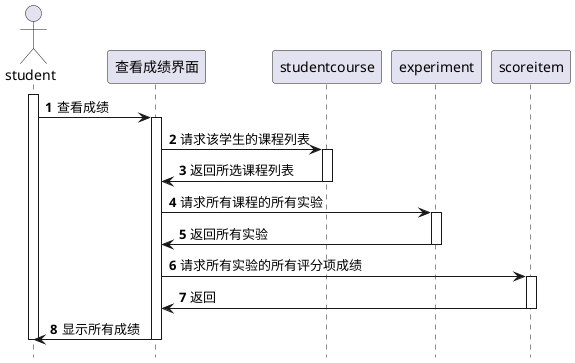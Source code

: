 @startuml
autonumber
hide footbox
actor student as s
participant 查看成绩界面 as c
participant studentcourse as ec
participant experiment as e
participant scoreitem as sc
activate s
s->c:查看成绩
activate c
c->ec:请求该学生的课程列表
activate ec
ec->c:返回所选课程列表
deactivate ec
c->e:请求所有课程的所有实验
activate e
e->c:返回所有实验
deactivate
c->sc:请求所有实验的所有评分项成绩
activate sc
sc->c:返回
deactivate sc
c->s:显示所有成绩
deactivate c
deactivate s
@enduml